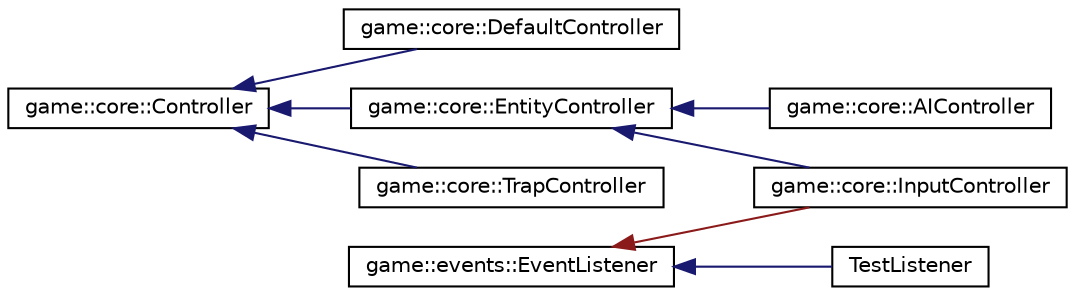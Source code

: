 digraph "Graphical Class Hierarchy"
{
 // LATEX_PDF_SIZE
  edge [fontname="Helvetica",fontsize="10",labelfontname="Helvetica",labelfontsize="10"];
  node [fontname="Helvetica",fontsize="10",shape=record];
  rankdir="LR";
  Node0 [label="game::core::Controller",height=0.2,width=0.4,color="black", fillcolor="white", style="filled",URL="$classgame_1_1core_1_1_controller.html",tooltip="Abstract Controller class that can manage a GameObject."];
  Node0 -> Node1 [dir="back",color="midnightblue",fontsize="10",style="solid",fontname="Helvetica"];
  Node1 [label="game::core::DefaultController",height=0.2,width=0.4,color="black", fillcolor="white", style="filled",URL="$classgame_1_1core_1_1_default_controller.html",tooltip="Most basic controller used for displaying really simple and inactive object."];
  Node0 -> Node2 [dir="back",color="midnightblue",fontsize="10",style="solid",fontname="Helvetica"];
  Node2 [label="game::core::EntityController",height=0.2,width=0.4,color="black", fillcolor="white", style="filled",URL="$classgame_1_1core_1_1_entity_controller.html",tooltip="This controller is specific for entities."];
  Node2 -> Node3 [dir="back",color="midnightblue",fontsize="10",style="solid",fontname="Helvetica"];
  Node3 [label="game::core::AIController",height=0.2,width=0.4,color="black", fillcolor="white", style="filled",URL="$classgame_1_1core_1_1_a_i_controller.html",tooltip="AIController can manage an entity to attack another."];
  Node2 -> Node4 [dir="back",color="midnightblue",fontsize="10",style="solid",fontname="Helvetica"];
  Node4 [label="game::core::InputController",height=0.2,width=0.4,color="black", fillcolor="white", style="filled",URL="$classgame_1_1core_1_1_input_controller.html",tooltip="This is the player controller that manages inputs."];
  Node0 -> Node5 [dir="back",color="midnightblue",fontsize="10",style="solid",fontname="Helvetica"];
  Node5 [label="game::core::TrapController",height=0.2,width=0.4,color="black", fillcolor="white", style="filled",URL="$classgame_1_1core_1_1_trap_controller.html",tooltip="Trap controller, when an entity is near the trap, it is triggered."];
  Node16 [label="game::events::EventListener",height=0.2,width=0.4,color="black", fillcolor="white", style="filled",URL="$classgame_1_1events_1_1_event_listener.html",tooltip="This is the interface each class who wants to listen to events must implement."];
  Node16 -> Node17 [dir="back",color="midnightblue",fontsize="10",style="solid",fontname="Helvetica"];
  Node17 [label="TestListener",height=0.2,width=0.4,color="black", fillcolor="white", style="filled",URL="$class_test_listener.html",tooltip=" "];
  Node16 -> Node4 [dir="back",color="firebrick4",fontsize="10",style="solid",fontname="Helvetica"];
}
